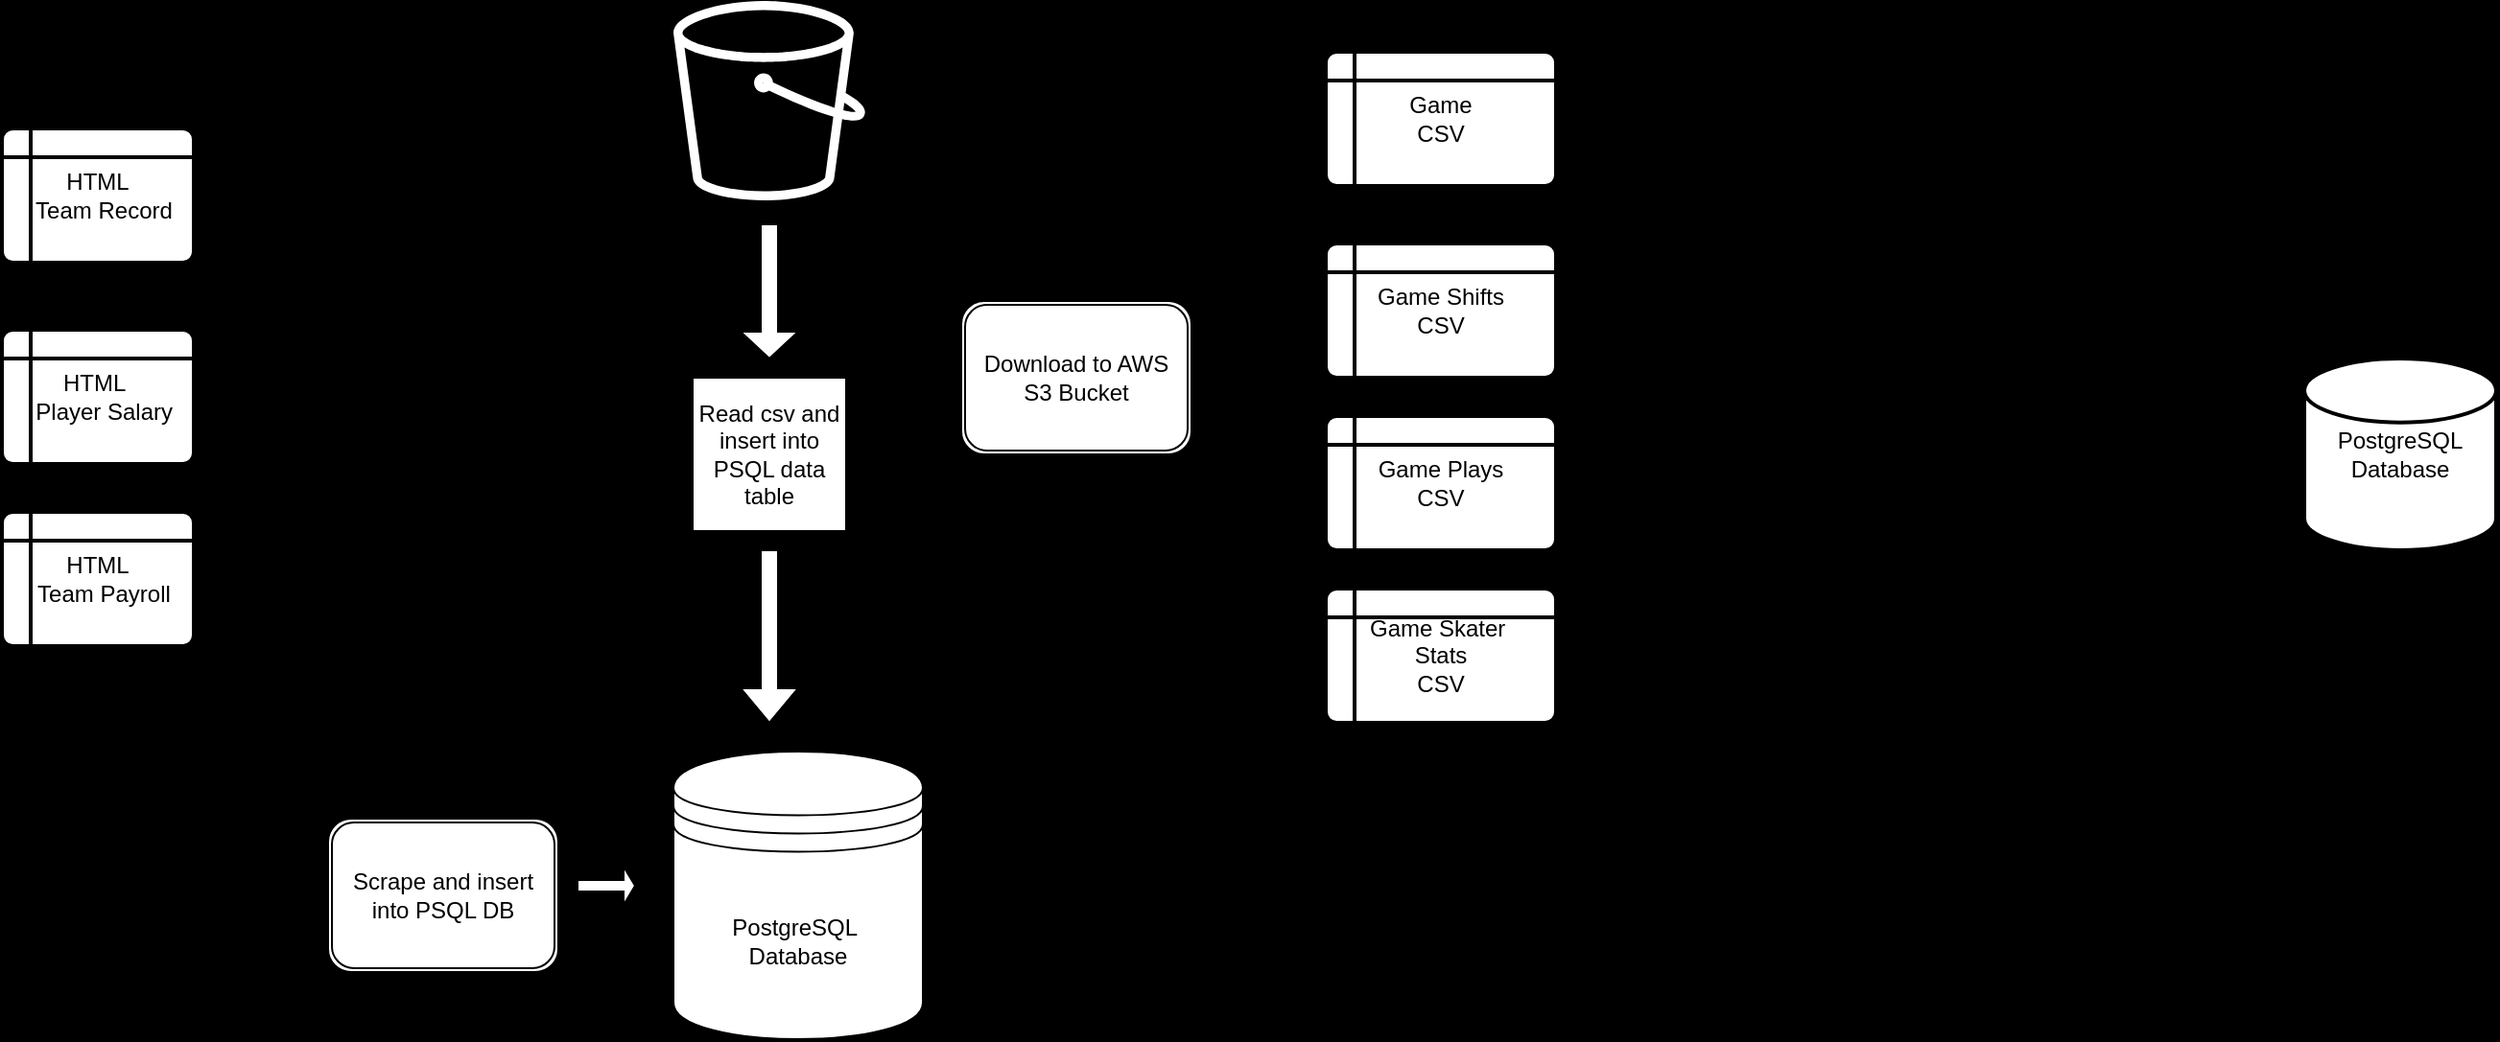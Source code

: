 <mxfile version="24.7.17">
  <diagram name="Page-1" id="bk69LS6aij5u1gvpArmT">
    <mxGraphModel dx="1242" dy="827" grid="1" gridSize="10" guides="1" tooltips="1" connect="1" arrows="1" fold="1" page="1" pageScale="1" pageWidth="850" pageHeight="1100" background="#000000" math="0" shadow="0">
      <root>
        <mxCell id="0" />
        <mxCell id="1" parent="0" />
        <mxCell id="LmIuQ4Fq90NzdA1QMdLT-2" value="" style="sketch=0;outlineConnect=0;dashed=0;verticalLabelPosition=bottom;verticalAlign=top;align=center;html=1;fontSize=12;fontStyle=0;aspect=fixed;pointerEvents=1;shape=mxgraph.aws4.bucket;labelBackgroundColor=none;labelBorderColor=#7a7a7a;" parent="1" vertex="1">
          <mxGeometry x="390" y="253.5" width="100" height="104" as="geometry" />
        </mxCell>
        <mxCell id="LmIuQ4Fq90NzdA1QMdLT-1" value="PostgreSQL Database" style="strokeWidth=2;html=1;shape=mxgraph.flowchart.database;whiteSpace=wrap;" parent="1" vertex="1">
          <mxGeometry x="1240" y="440" width="100" height="100" as="geometry" />
        </mxCell>
        <UserObject label="HTML&lt;div&gt;&amp;nbsp; Team Record&lt;/div&gt;" tooltip="HTML" id="LmIuQ4Fq90NzdA1QMdLT-3">
          <mxCell style="shape=internalStorage;whiteSpace=wrap;html=1;dx=15;dy=15;rounded=1;arcSize=8;strokeWidth=2;labelBackgroundColor=none;fontColor=default;" parent="1" vertex="1">
            <mxGeometry x="40" y="320" width="100" height="70" as="geometry" />
          </mxCell>
        </UserObject>
        <mxCell id="LmIuQ4Fq90NzdA1QMdLT-4" value="HTML&amp;nbsp;&lt;div&gt;&amp;nbsp; Player Salary&lt;/div&gt;" style="shape=internalStorage;whiteSpace=wrap;html=1;dx=15;dy=15;rounded=1;arcSize=8;strokeWidth=2;labelBackgroundColor=none;fontColor=default;" parent="1" vertex="1">
          <mxGeometry x="40" y="425" width="100" height="70" as="geometry" />
        </mxCell>
        <mxCell id="LmIuQ4Fq90NzdA1QMdLT-5" value="HTML&lt;div&gt;&amp;nbsp; Team Payroll&lt;/div&gt;" style="shape=internalStorage;whiteSpace=wrap;html=1;dx=15;dy=15;rounded=1;arcSize=8;strokeWidth=2;labelBackgroundColor=none;fontColor=default;" parent="1" vertex="1">
          <mxGeometry x="40" y="520" width="100" height="70" as="geometry" />
        </mxCell>
        <mxCell id="LmIuQ4Fq90NzdA1QMdLT-6" value="Game&lt;div&gt;CSV&lt;/div&gt;" style="shape=internalStorage;whiteSpace=wrap;html=1;dx=15;dy=15;rounded=1;arcSize=8;strokeWidth=2;labelBackgroundColor=none;fontColor=default;" parent="1" vertex="1">
          <mxGeometry x="730" y="280" width="120" height="70" as="geometry" />
        </mxCell>
        <mxCell id="LmIuQ4Fq90NzdA1QMdLT-7" value="" style="shape=singleArrow;direction=south;whiteSpace=wrap;html=1;labelBackgroundColor=none;fontColor=default;" parent="1" vertex="1">
          <mxGeometry x="425" y="370" width="30" height="70" as="geometry" />
        </mxCell>
        <mxCell id="LmIuQ4Fq90NzdA1QMdLT-9" value="Game Plays&lt;div&gt;CSV&lt;/div&gt;" style="shape=internalStorage;whiteSpace=wrap;html=1;dx=15;dy=15;rounded=1;arcSize=8;strokeWidth=2;labelBackgroundColor=none;fontColor=default;" parent="1" vertex="1">
          <mxGeometry x="730" y="470" width="120" height="70" as="geometry" />
        </mxCell>
        <mxCell id="LmIuQ4Fq90NzdA1QMdLT-10" value="Game Shifts&lt;div&gt;CSV&lt;/div&gt;" style="shape=internalStorage;whiteSpace=wrap;html=1;dx=15;dy=15;rounded=1;arcSize=8;strokeWidth=2;labelBackgroundColor=none;fontColor=default;" parent="1" vertex="1">
          <mxGeometry x="730" y="380" width="120" height="70" as="geometry" />
        </mxCell>
        <mxCell id="LmIuQ4Fq90NzdA1QMdLT-11" value="Game Skater&amp;nbsp;&lt;div&gt;Stats&lt;/div&gt;&lt;div&gt;CSV&lt;/div&gt;" style="shape=internalStorage;whiteSpace=wrap;html=1;dx=15;dy=15;rounded=1;arcSize=8;strokeWidth=2;labelBackgroundColor=none;fontColor=default;" parent="1" vertex="1">
          <mxGeometry x="730" y="560" width="120" height="70" as="geometry" />
        </mxCell>
        <mxCell id="LmIuQ4Fq90NzdA1QMdLT-18" value="Read csv and insert into PSQL data table" style="whiteSpace=wrap;html=1;aspect=fixed;labelBackgroundColor=none;fontColor=default;" parent="1" vertex="1">
          <mxGeometry x="400" y="450" width="80" height="80" as="geometry" />
        </mxCell>
        <mxCell id="LmIuQ4Fq90NzdA1QMdLT-19" value="PostgreSQL&amp;nbsp;&lt;div&gt;Database&lt;/div&gt;" style="shape=datastore;whiteSpace=wrap;html=1;labelBackgroundColor=none;fontColor=default;" parent="1" vertex="1">
          <mxGeometry x="390" y="645" width="130" height="150" as="geometry" />
        </mxCell>
        <mxCell id="LmIuQ4Fq90NzdA1QMdLT-20" value="" style="shape=singleArrow;direction=south;whiteSpace=wrap;html=1;labelBackgroundColor=none;fontColor=default;" parent="1" vertex="1">
          <mxGeometry x="425" y="540" width="30" height="90" as="geometry" />
        </mxCell>
        <mxCell id="LmIuQ4Fq90NzdA1QMdLT-21" value="" style="shape=curlyBracket;whiteSpace=wrap;html=1;rounded=1;flipH=1;labelPosition=right;verticalLabelPosition=middle;align=left;verticalAlign=middle;labelBackgroundColor=none;fontColor=default;" parent="1" vertex="1">
          <mxGeometry x="150" y="335" width="80" height="250" as="geometry" />
        </mxCell>
        <mxCell id="LmIuQ4Fq90NzdA1QMdLT-22" value="Scrape and insert into PSQL DB" style="shape=ext;double=1;rounded=1;whiteSpace=wrap;html=1;labelBackgroundColor=none;fontColor=default;" parent="1" vertex="1">
          <mxGeometry x="210" y="680" width="120" height="80" as="geometry" />
        </mxCell>
        <mxCell id="LmIuQ4Fq90NzdA1QMdLT-23" value="" style="shape=singleArrow;whiteSpace=wrap;html=1;labelBackgroundColor=none;fontColor=default;" parent="1" vertex="1">
          <mxGeometry x="340" y="705" width="30" height="20" as="geometry" />
        </mxCell>
        <mxCell id="LmIuQ4Fq90NzdA1QMdLT-27" value="" style="shape=curlyBracket;whiteSpace=wrap;html=1;rounded=1;labelPosition=left;verticalLabelPosition=middle;align=right;verticalAlign=middle;size=0.5;labelBackgroundColor=none;fontColor=default;" parent="1" vertex="1">
          <mxGeometry x="670" y="320" width="40" height="280" as="geometry" />
        </mxCell>
        <mxCell id="LmIuQ4Fq90NzdA1QMdLT-28" value="Download to AWS S3 Bucket" style="shape=ext;double=1;rounded=1;whiteSpace=wrap;html=1;labelBackgroundColor=none;fontColor=default;" parent="1" vertex="1">
          <mxGeometry x="540" y="410" width="120" height="80" as="geometry" />
        </mxCell>
        <mxCell id="LmIuQ4Fq90NzdA1QMdLT-29" value="" style="edgeStyle=segmentEdgeStyle;endArrow=classic;html=1;curved=0;rounded=0;endSize=8;startSize=8;exitX=0.5;exitY=0;exitDx=0;exitDy=0;labelBackgroundColor=none;fontColor=default;" parent="1" source="LmIuQ4Fq90NzdA1QMdLT-28" edge="1">
          <mxGeometry width="50" height="50" relative="1" as="geometry">
            <mxPoint x="600" y="320" as="sourcePoint" />
            <mxPoint x="500" y="320" as="targetPoint" />
            <Array as="points">
              <mxPoint x="600" y="320" />
            </Array>
          </mxGeometry>
        </mxCell>
        <mxCell id="LmIuQ4Fq90NzdA1QMdLT-30" value="" style="edgeStyle=segmentEdgeStyle;endArrow=classic;html=1;curved=0;rounded=0;endSize=8;startSize=8;" parent="1" source="LmIuQ4Fq90NzdA1QMdLT-21" edge="1">
          <mxGeometry width="50" height="50" relative="1" as="geometry">
            <mxPoint x="250" y="460" as="sourcePoint" />
            <mxPoint x="280" y="660" as="targetPoint" />
          </mxGeometry>
        </mxCell>
      </root>
    </mxGraphModel>
  </diagram>
</mxfile>
